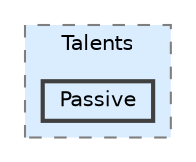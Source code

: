 digraph "Q:/IdleWave/Projet/Assets/Scripts/RogueGenesia/TalentSystem/Talents/Passive"
{
 // LATEX_PDF_SIZE
  bgcolor="transparent";
  edge [fontname=Helvetica,fontsize=10,labelfontname=Helvetica,labelfontsize=10];
  node [fontname=Helvetica,fontsize=10,shape=box,height=0.2,width=0.4];
  compound=true
  subgraph clusterdir_436dbab514520e3dd848c5db67b8a2f6 {
    graph [ bgcolor="#daedff", pencolor="grey50", label="Talents", fontname=Helvetica,fontsize=10 style="filled,dashed", URL="dir_436dbab514520e3dd848c5db67b8a2f6.html",tooltip=""]
  dir_c9a7f2eecfbbd6b6f4a57cc710561f25 [label="Passive", fillcolor="#daedff", color="grey25", style="filled,bold", URL="dir_c9a7f2eecfbbd6b6f4a57cc710561f25.html",tooltip=""];
  }
}
